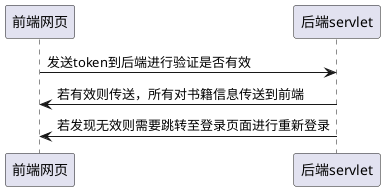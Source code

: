 @startuml
前端网页-> 后端servlet: 发送token到后端进行验证是否有效
后端servlet->前端网页:若有效则传送，所有对书籍信息传送到前端
后端servlet->前端网页:若发现无效则需要跳转至登录页面进行重新登录
@enduml